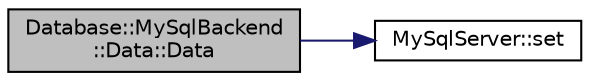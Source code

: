 digraph "Database::MySqlBackend::Data::Data"
{
 // LATEX_PDF_SIZE
  edge [fontname="Helvetica",fontsize="10",labelfontname="Helvetica",labelfontsize="10"];
  node [fontname="Helvetica",fontsize="10",shape=record];
  rankdir="LR";
  Node1 [label="Database::MySqlBackend\l::Data::Data",height=0.2,width=0.4,color="black", fillcolor="grey75", style="filled", fontcolor="black",tooltip=" "];
  Node1 -> Node2 [color="midnightblue",fontsize="10",style="solid",fontname="Helvetica"];
  Node2 [label="MySqlServer::set",height=0.2,width=0.4,color="black", fillcolor="white", style="filled",URL="$class_my_sql_server.html#a8dcbc88779e562a2ac5dd68ef8e84bde",tooltip=" "];
}
